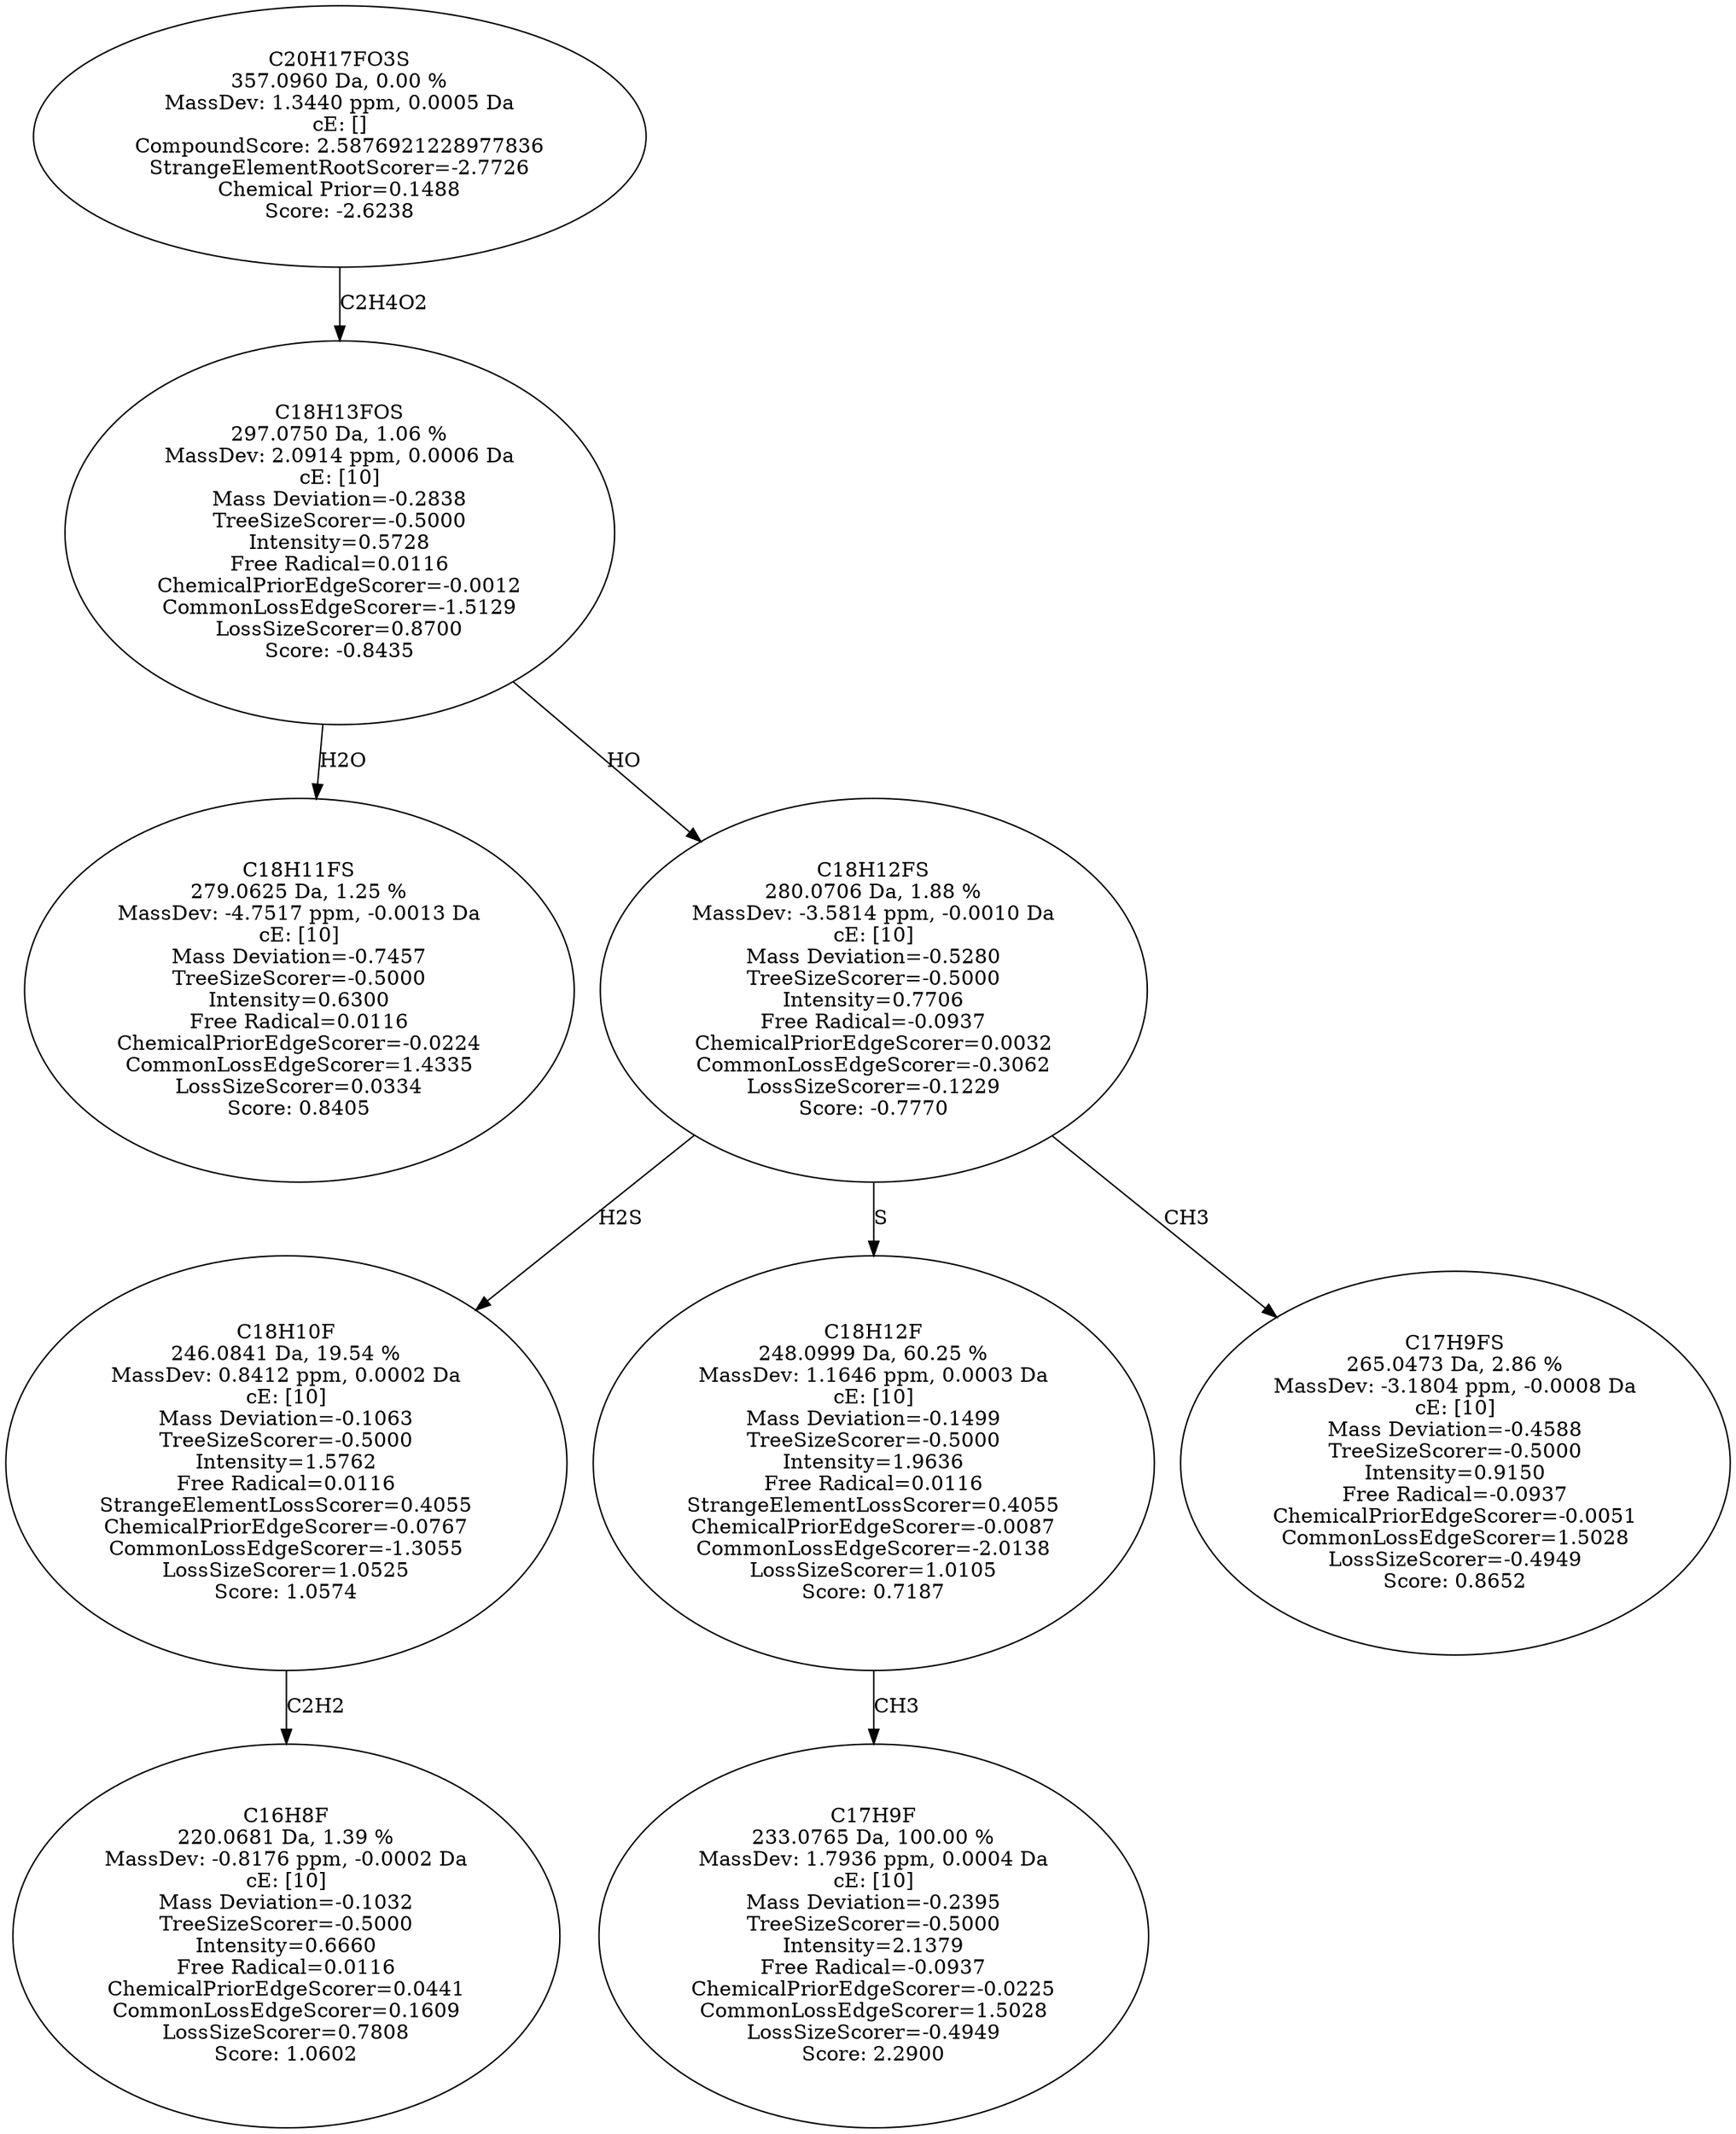 strict digraph {
v1 [label="C18H11FS\n279.0625 Da, 1.25 %\nMassDev: -4.7517 ppm, -0.0013 Da\ncE: [10]\nMass Deviation=-0.7457\nTreeSizeScorer=-0.5000\nIntensity=0.6300\nFree Radical=0.0116\nChemicalPriorEdgeScorer=-0.0224\nCommonLossEdgeScorer=1.4335\nLossSizeScorer=0.0334\nScore: 0.8405"];
v2 [label="C16H8F\n220.0681 Da, 1.39 %\nMassDev: -0.8176 ppm, -0.0002 Da\ncE: [10]\nMass Deviation=-0.1032\nTreeSizeScorer=-0.5000\nIntensity=0.6660\nFree Radical=0.0116\nChemicalPriorEdgeScorer=0.0441\nCommonLossEdgeScorer=0.1609\nLossSizeScorer=0.7808\nScore: 1.0602"];
v3 [label="C18H10F\n246.0841 Da, 19.54 %\nMassDev: 0.8412 ppm, 0.0002 Da\ncE: [10]\nMass Deviation=-0.1063\nTreeSizeScorer=-0.5000\nIntensity=1.5762\nFree Radical=0.0116\nStrangeElementLossScorer=0.4055\nChemicalPriorEdgeScorer=-0.0767\nCommonLossEdgeScorer=-1.3055\nLossSizeScorer=1.0525\nScore: 1.0574"];
v4 [label="C17H9F\n233.0765 Da, 100.00 %\nMassDev: 1.7936 ppm, 0.0004 Da\ncE: [10]\nMass Deviation=-0.2395\nTreeSizeScorer=-0.5000\nIntensity=2.1379\nFree Radical=-0.0937\nChemicalPriorEdgeScorer=-0.0225\nCommonLossEdgeScorer=1.5028\nLossSizeScorer=-0.4949\nScore: 2.2900"];
v5 [label="C18H12F\n248.0999 Da, 60.25 %\nMassDev: 1.1646 ppm, 0.0003 Da\ncE: [10]\nMass Deviation=-0.1499\nTreeSizeScorer=-0.5000\nIntensity=1.9636\nFree Radical=0.0116\nStrangeElementLossScorer=0.4055\nChemicalPriorEdgeScorer=-0.0087\nCommonLossEdgeScorer=-2.0138\nLossSizeScorer=1.0105\nScore: 0.7187"];
v6 [label="C17H9FS\n265.0473 Da, 2.86 %\nMassDev: -3.1804 ppm, -0.0008 Da\ncE: [10]\nMass Deviation=-0.4588\nTreeSizeScorer=-0.5000\nIntensity=0.9150\nFree Radical=-0.0937\nChemicalPriorEdgeScorer=-0.0051\nCommonLossEdgeScorer=1.5028\nLossSizeScorer=-0.4949\nScore: 0.8652"];
v7 [label="C18H12FS\n280.0706 Da, 1.88 %\nMassDev: -3.5814 ppm, -0.0010 Da\ncE: [10]\nMass Deviation=-0.5280\nTreeSizeScorer=-0.5000\nIntensity=0.7706\nFree Radical=-0.0937\nChemicalPriorEdgeScorer=0.0032\nCommonLossEdgeScorer=-0.3062\nLossSizeScorer=-0.1229\nScore: -0.7770"];
v8 [label="C18H13FOS\n297.0750 Da, 1.06 %\nMassDev: 2.0914 ppm, 0.0006 Da\ncE: [10]\nMass Deviation=-0.2838\nTreeSizeScorer=-0.5000\nIntensity=0.5728\nFree Radical=0.0116\nChemicalPriorEdgeScorer=-0.0012\nCommonLossEdgeScorer=-1.5129\nLossSizeScorer=0.8700\nScore: -0.8435"];
v9 [label="C20H17FO3S\n357.0960 Da, 0.00 %\nMassDev: 1.3440 ppm, 0.0005 Da\ncE: []\nCompoundScore: 2.5876921228977836\nStrangeElementRootScorer=-2.7726\nChemical Prior=0.1488\nScore: -2.6238"];
v8 -> v1 [label="H2O"];
v3 -> v2 [label="C2H2"];
v7 -> v3 [label="H2S"];
v5 -> v4 [label="CH3"];
v7 -> v5 [label="S"];
v7 -> v6 [label="CH3"];
v8 -> v7 [label="HO"];
v9 -> v8 [label="C2H4O2"];
}